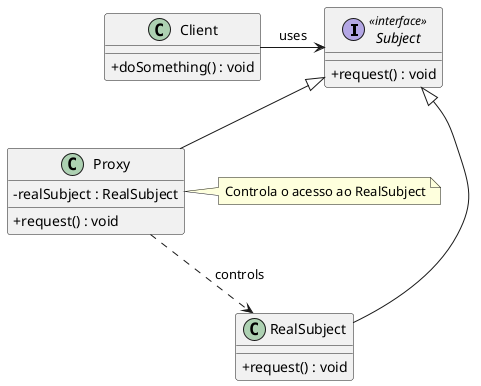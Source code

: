 @startuml ProxyWithClient
    skinparam classAttributeIconSize 0
    
    interface Subject <<interface>> {
        +request() : void
    }

    class RealSubject {
        +request() : void
    }

    class Proxy {
        +request() : void
        -realSubject : RealSubject
    }

    class Client {
        +doSomething() : void
    }

    Subject <|-- RealSubject
    Subject <|-- Proxy
    Proxy ..> RealSubject : controls
    Client -> Subject : uses
    note right of Proxy : Controla o acesso ao RealSubject
@enduml
